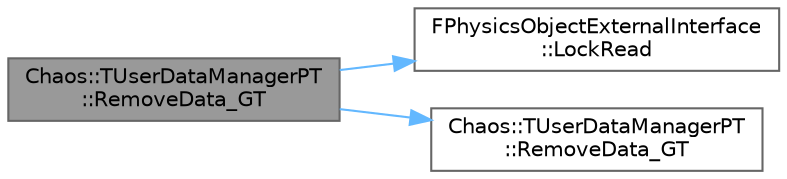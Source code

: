 digraph "Chaos::TUserDataManagerPT::RemoveData_GT"
{
 // INTERACTIVE_SVG=YES
 // LATEX_PDF_SIZE
  bgcolor="transparent";
  edge [fontname=Helvetica,fontsize=10,labelfontname=Helvetica,labelfontsize=10];
  node [fontname=Helvetica,fontsize=10,shape=box,height=0.2,width=0.4];
  rankdir="LR";
  Node1 [id="Node000001",label="Chaos::TUserDataManagerPT\l::RemoveData_GT",height=0.2,width=0.4,color="gray40", fillcolor="grey60", style="filled", fontcolor="black",tooltip=" "];
  Node1 -> Node2 [id="edge1_Node000001_Node000002",color="steelblue1",style="solid",tooltip=" "];
  Node2 [id="Node000002",label="FPhysicsObjectExternalInterface\l::LockRead",height=0.2,width=0.4,color="grey40", fillcolor="white", style="filled",URL="$df/d48/classFPhysicsObjectExternalInterface.html#aa1b08265058f4ea1a48920c27f455f6a",tooltip=" "];
  Node1 -> Node3 [id="edge2_Node000001_Node000003",color="steelblue1",style="solid",tooltip=" "];
  Node3 [id="Node000003",label="Chaos::TUserDataManagerPT\l::RemoveData_GT",height=0.2,width=0.4,color="grey40", fillcolor="white", style="filled",URL="$d1/d32/classChaos_1_1TUserDataManagerPT.html#afe6a9fe9a680466ecad750c10e16f610",tooltip=" "];
}
